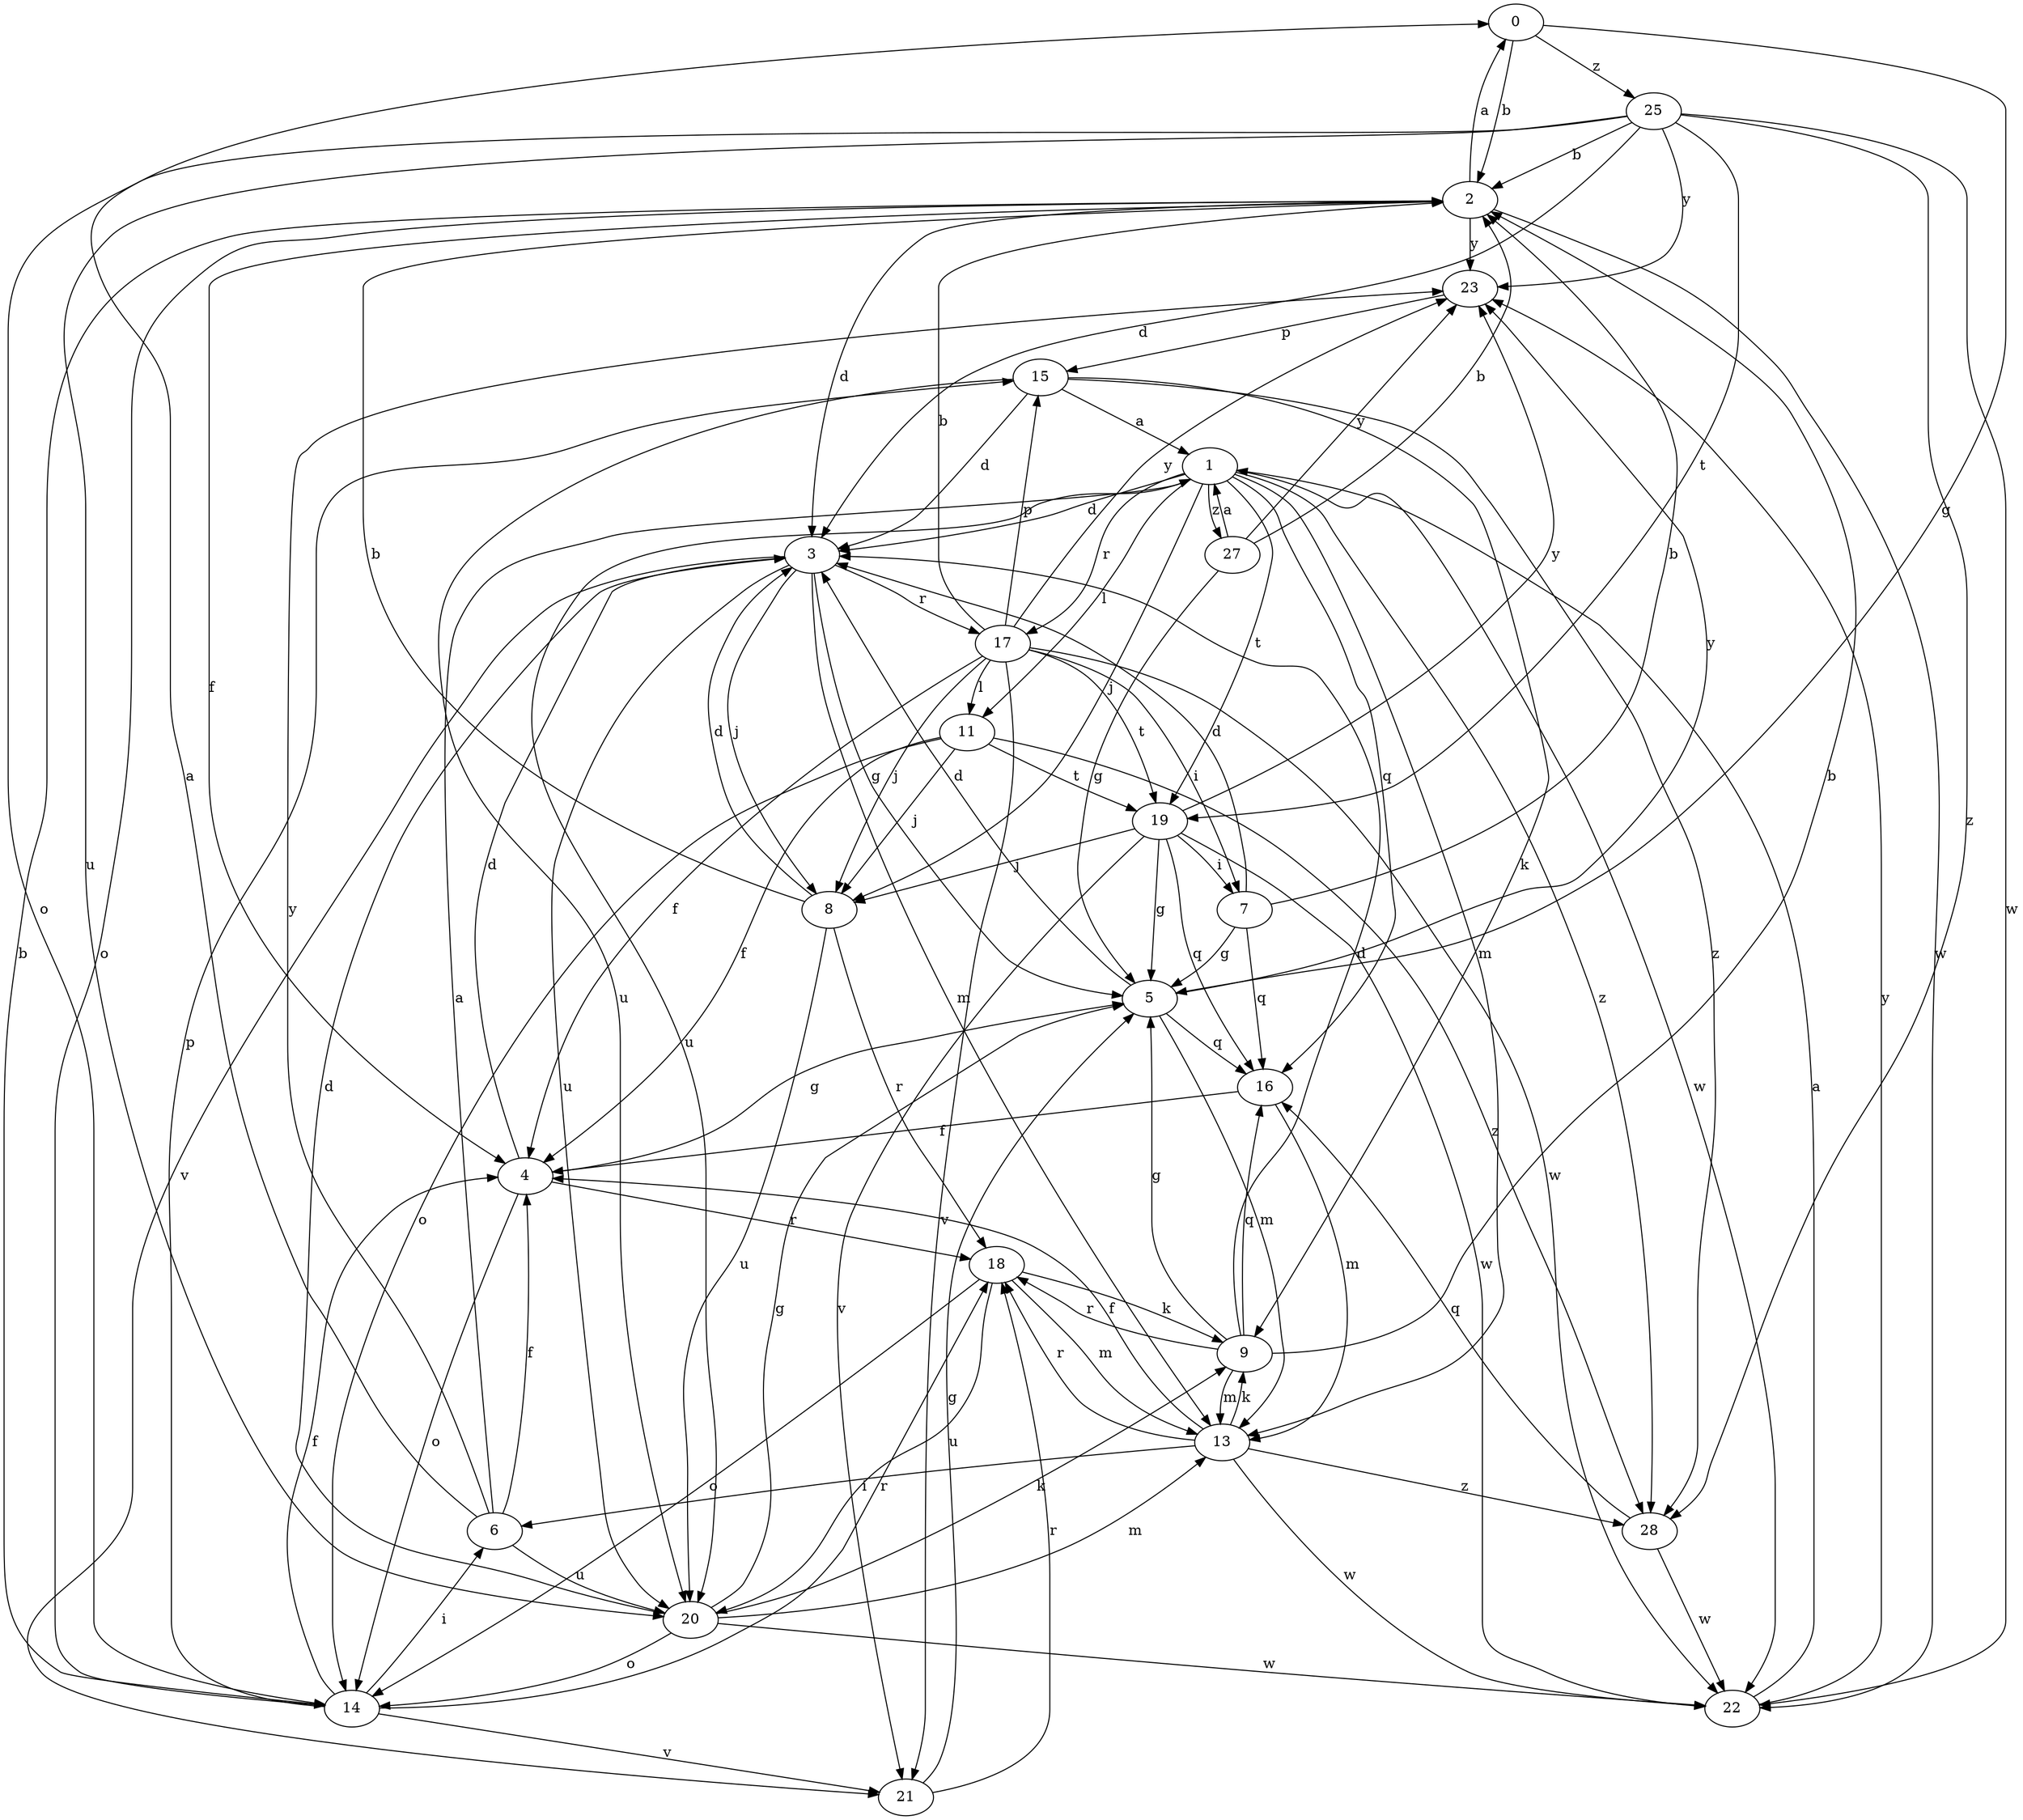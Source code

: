 strict digraph  {
0;
1;
2;
3;
4;
5;
6;
7;
8;
9;
11;
13;
14;
15;
16;
17;
18;
19;
20;
21;
22;
23;
25;
27;
28;
0 -> 2  [label=b];
0 -> 5  [label=g];
0 -> 25  [label=z];
1 -> 3  [label=d];
1 -> 8  [label=j];
1 -> 11  [label=l];
1 -> 13  [label=m];
1 -> 16  [label=q];
1 -> 17  [label=r];
1 -> 19  [label=t];
1 -> 20  [label=u];
1 -> 22  [label=w];
1 -> 27  [label=z];
1 -> 28  [label=z];
2 -> 0  [label=a];
2 -> 3  [label=d];
2 -> 4  [label=f];
2 -> 14  [label=o];
2 -> 22  [label=w];
2 -> 23  [label=y];
3 -> 5  [label=g];
3 -> 8  [label=j];
3 -> 13  [label=m];
3 -> 17  [label=r];
3 -> 20  [label=u];
3 -> 21  [label=v];
4 -> 3  [label=d];
4 -> 5  [label=g];
4 -> 14  [label=o];
4 -> 18  [label=r];
5 -> 3  [label=d];
5 -> 13  [label=m];
5 -> 16  [label=q];
5 -> 23  [label=y];
6 -> 0  [label=a];
6 -> 1  [label=a];
6 -> 4  [label=f];
6 -> 20  [label=u];
6 -> 23  [label=y];
7 -> 2  [label=b];
7 -> 3  [label=d];
7 -> 5  [label=g];
7 -> 16  [label=q];
8 -> 2  [label=b];
8 -> 3  [label=d];
8 -> 18  [label=r];
8 -> 20  [label=u];
9 -> 2  [label=b];
9 -> 3  [label=d];
9 -> 5  [label=g];
9 -> 13  [label=m];
9 -> 16  [label=q];
9 -> 18  [label=r];
11 -> 4  [label=f];
11 -> 8  [label=j];
11 -> 14  [label=o];
11 -> 19  [label=t];
11 -> 28  [label=z];
13 -> 4  [label=f];
13 -> 6  [label=i];
13 -> 9  [label=k];
13 -> 18  [label=r];
13 -> 22  [label=w];
13 -> 28  [label=z];
14 -> 2  [label=b];
14 -> 4  [label=f];
14 -> 6  [label=i];
14 -> 15  [label=p];
14 -> 18  [label=r];
14 -> 21  [label=v];
15 -> 1  [label=a];
15 -> 3  [label=d];
15 -> 9  [label=k];
15 -> 20  [label=u];
15 -> 28  [label=z];
16 -> 4  [label=f];
16 -> 13  [label=m];
17 -> 2  [label=b];
17 -> 4  [label=f];
17 -> 7  [label=i];
17 -> 8  [label=j];
17 -> 11  [label=l];
17 -> 15  [label=p];
17 -> 19  [label=t];
17 -> 21  [label=v];
17 -> 22  [label=w];
17 -> 23  [label=y];
18 -> 9  [label=k];
18 -> 13  [label=m];
18 -> 14  [label=o];
18 -> 20  [label=u];
19 -> 5  [label=g];
19 -> 7  [label=i];
19 -> 8  [label=j];
19 -> 16  [label=q];
19 -> 21  [label=v];
19 -> 22  [label=w];
19 -> 23  [label=y];
20 -> 3  [label=d];
20 -> 5  [label=g];
20 -> 9  [label=k];
20 -> 13  [label=m];
20 -> 14  [label=o];
20 -> 22  [label=w];
21 -> 5  [label=g];
21 -> 18  [label=r];
22 -> 1  [label=a];
22 -> 23  [label=y];
23 -> 15  [label=p];
25 -> 2  [label=b];
25 -> 3  [label=d];
25 -> 14  [label=o];
25 -> 19  [label=t];
25 -> 20  [label=u];
25 -> 22  [label=w];
25 -> 23  [label=y];
25 -> 28  [label=z];
27 -> 1  [label=a];
27 -> 2  [label=b];
27 -> 5  [label=g];
27 -> 23  [label=y];
28 -> 16  [label=q];
28 -> 22  [label=w];
}
